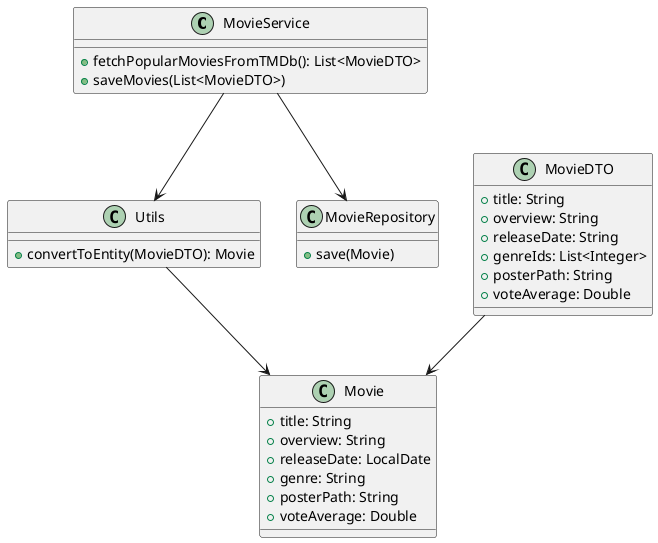 @startuml
'https://plantuml.com/class-diagram

class MovieService {
    + fetchPopularMoviesFromTMDb(): List<MovieDTO>
    + saveMovies(List<MovieDTO>)
}

class Utils {
    + convertToEntity(MovieDTO): Movie
}

class MovieRepository {
    + save(Movie)
}

class MovieDTO {
    + title: String
    + overview: String
    + releaseDate: String
    + genreIds: List<Integer>
    + posterPath: String
    + voteAverage: Double
}

class Movie {
    + title: String
    + overview: String
    + releaseDate: LocalDate
    + genre: String
    + posterPath: String
    + voteAverage: Double
}

MovieService --> MovieRepository
MovieService --> Utils
Utils --> Movie
MovieDTO --> Movie
@enduml

* Class Diagram - Project Structure
* What it shows:
 How different classes (MovieService, MovieDTO, Movie, MovieRepository, etc.) interact.
 Relationships between DTOs, Entities, Services, and the Repository.
